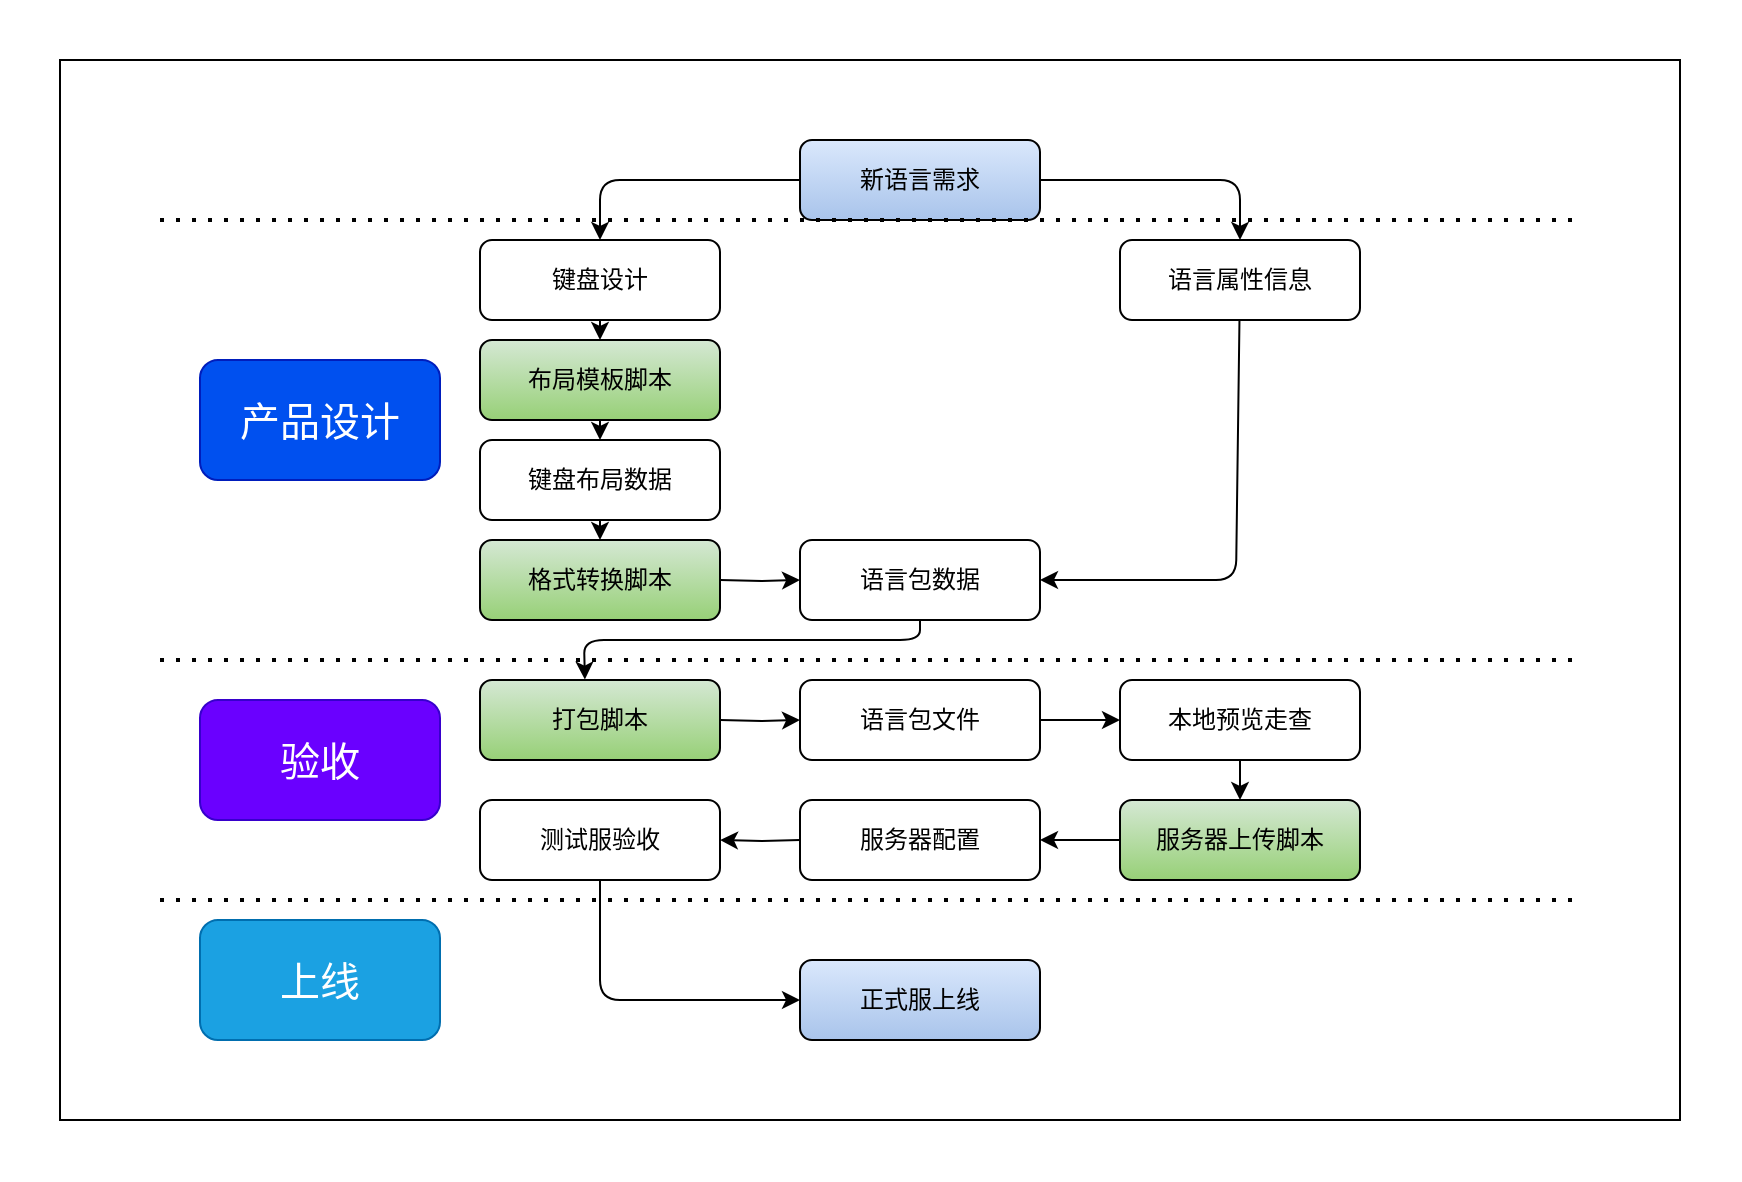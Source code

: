 <mxfile version="14.4.3" type="github">
  <diagram id="xOBQJXy0Ue40J4LOi7c3" name="Page-1">
    <mxGraphModel dx="2207" dy="548" grid="1" gridSize="10" guides="1" tooltips="1" connect="1" arrows="1" fold="1" page="1" pageScale="1" pageWidth="1169" pageHeight="1654" math="0" shadow="0">
      <root>
        <mxCell id="0" />
        <mxCell id="1" parent="0" />
        <mxCell id="efsipYV88HZfpGAUX3hU-21" value="" style="edgeStyle=orthogonalEdgeStyle;rounded=0;orthogonalLoop=1;jettySize=auto;html=1;" parent="1" edge="1">
          <mxGeometry relative="1" as="geometry">
            <mxPoint x="260" y="740" as="sourcePoint" />
            <mxPoint x="260" y="750" as="targetPoint" />
          </mxGeometry>
        </mxCell>
        <mxCell id="efsipYV88HZfpGAUX3hU-22" value="" style="edgeStyle=orthogonalEdgeStyle;rounded=0;orthogonalLoop=1;jettySize=auto;html=1;" parent="1" edge="1">
          <mxGeometry relative="1" as="geometry">
            <mxPoint x="260" y="790" as="sourcePoint" />
            <mxPoint x="260" y="800" as="targetPoint" />
          </mxGeometry>
        </mxCell>
        <mxCell id="efsipYV88HZfpGAUX3hU-23" value="" style="edgeStyle=orthogonalEdgeStyle;rounded=0;orthogonalLoop=1;jettySize=auto;html=1;" parent="1" edge="1">
          <mxGeometry relative="1" as="geometry">
            <mxPoint x="320" y="820" as="sourcePoint" />
            <mxPoint x="360" y="820" as="targetPoint" />
          </mxGeometry>
        </mxCell>
        <mxCell id="efsipYV88HZfpGAUX3hU-25" value="" style="edgeStyle=orthogonalEdgeStyle;rounded=0;orthogonalLoop=1;jettySize=auto;html=1;" parent="1" edge="1">
          <mxGeometry relative="1" as="geometry">
            <mxPoint x="320" y="890" as="sourcePoint" />
            <mxPoint x="360" y="890" as="targetPoint" />
          </mxGeometry>
        </mxCell>
        <mxCell id="efsipYV88HZfpGAUX3hU-29" value="" style="edgeStyle=orthogonalEdgeStyle;rounded=0;orthogonalLoop=1;jettySize=auto;html=1;exitX=0;exitY=0.5;exitDx=0;exitDy=0;exitPerimeter=0;" parent="1" edge="1">
          <mxGeometry relative="1" as="geometry">
            <mxPoint x="360" y="950" as="sourcePoint" />
            <mxPoint x="320" y="950" as="targetPoint" />
          </mxGeometry>
        </mxCell>
        <mxCell id="efsipYV88HZfpGAUX3hU-18" value="" style="endArrow=classic;html=1;exitX=0;exitY=0.5;exitDx=0;exitDy=0;entryX=0.5;entryY=0;entryDx=0;entryDy=0;" parent="1" edge="1">
          <mxGeometry width="50" height="50" relative="1" as="geometry">
            <mxPoint x="360" y="620" as="sourcePoint" />
            <mxPoint x="260" y="650" as="targetPoint" />
            <Array as="points">
              <mxPoint x="260" y="620" />
            </Array>
          </mxGeometry>
        </mxCell>
        <mxCell id="efsipYV88HZfpGAUX3hU-19" value="" style="endArrow=classic;html=1;entryX=0.5;entryY=0;entryDx=0;entryDy=0;exitX=1;exitY=0.5;exitDx=0;exitDy=0;" parent="1" edge="1">
          <mxGeometry width="50" height="50" relative="1" as="geometry">
            <mxPoint x="480" y="620" as="sourcePoint" />
            <mxPoint x="580" y="650" as="targetPoint" />
            <Array as="points">
              <mxPoint x="580" y="620" />
            </Array>
          </mxGeometry>
        </mxCell>
        <mxCell id="efsipYV88HZfpGAUX3hU-20" value="" style="endArrow=classic;html=1;exitX=0.5;exitY=1;exitDx=0;exitDy=0;" parent="1" edge="1">
          <mxGeometry width="50" height="50" relative="1" as="geometry">
            <mxPoint x="260" y="690" as="sourcePoint" />
            <mxPoint x="260" y="700" as="targetPoint" />
          </mxGeometry>
        </mxCell>
        <mxCell id="efsipYV88HZfpGAUX3hU-34" value="" style="endArrow=classic;html=1;entryX=0;entryY=0.5;entryDx=0;entryDy=0;exitX=1;exitY=0.5;exitDx=0;exitDy=0;" parent="1" edge="1">
          <mxGeometry width="50" height="50" relative="1" as="geometry">
            <mxPoint x="480" y="890" as="sourcePoint" />
            <mxPoint x="520" y="890" as="targetPoint" />
          </mxGeometry>
        </mxCell>
        <mxCell id="efsipYV88HZfpGAUX3hU-35" value="" style="endArrow=classic;html=1;exitX=0;exitY=0.5;exitDx=0;exitDy=0;entryX=1;entryY=0.5;entryDx=0;entryDy=0;" parent="1" edge="1">
          <mxGeometry width="50" height="50" relative="1" as="geometry">
            <mxPoint x="520" y="950" as="sourcePoint" />
            <mxPoint x="480" y="950" as="targetPoint" />
          </mxGeometry>
        </mxCell>
        <mxCell id="wHggCsX_2gIJy1Te9Tja-1" value="" style="endArrow=classic;html=1;entryX=1;entryY=0.5;entryDx=0;entryDy=0;" parent="1" edge="1">
          <mxGeometry width="50" height="50" relative="1" as="geometry">
            <mxPoint x="579.733" y="690" as="sourcePoint" />
            <mxPoint x="480" y="820" as="targetPoint" />
            <Array as="points">
              <mxPoint x="578" y="820" />
            </Array>
          </mxGeometry>
        </mxCell>
        <mxCell id="wHggCsX_2gIJy1Te9Tja-4" value="" style="endArrow=classic;html=1;exitX=0.5;exitY=1;exitDx=0;exitDy=0;entryX=0.437;entryY=-0.005;entryDx=0;entryDy=0;entryPerimeter=0;" parent="1" edge="1">
          <mxGeometry width="50" height="50" relative="1" as="geometry">
            <mxPoint x="420" y="840" as="sourcePoint" />
            <mxPoint x="252.44" y="869.8" as="targetPoint" />
            <Array as="points">
              <mxPoint x="420" y="850" />
              <mxPoint x="252" y="850" />
            </Array>
          </mxGeometry>
        </mxCell>
        <mxCell id="RqDaoYSggY41LwrY34h8-2" value="" style="endArrow=classic;html=1;exitX=0.5;exitY=1;exitDx=0;exitDy=0;entryX=0.5;entryY=0;entryDx=0;entryDy=0;" edge="1" parent="1">
          <mxGeometry width="50" height="50" relative="1" as="geometry">
            <mxPoint x="580" y="910" as="sourcePoint" />
            <mxPoint x="580" y="930" as="targetPoint" />
          </mxGeometry>
        </mxCell>
        <mxCell id="RqDaoYSggY41LwrY34h8-4" value="" style="endArrow=classic;html=1;exitX=0.5;exitY=1;exitDx=0;exitDy=0;entryX=0;entryY=0.5;entryDx=0;entryDy=0;" edge="1" parent="1" target="RqDaoYSggY41LwrY34h8-8">
          <mxGeometry width="50" height="50" relative="1" as="geometry">
            <mxPoint x="260" y="960" as="sourcePoint" />
            <mxPoint x="360" y="1010" as="targetPoint" />
            <Array as="points">
              <mxPoint x="260" y="1030" />
            </Array>
          </mxGeometry>
        </mxCell>
        <mxCell id="RqDaoYSggY41LwrY34h8-7" value="&lt;span&gt;新语言需求&lt;/span&gt;" style="rounded=1;whiteSpace=wrap;html=1;strokeColor=#000000;fillColor=#DAE8FC;gradientColor=#A9C4EB;" vertex="1" parent="1">
          <mxGeometry x="360" y="600" width="120" height="40" as="geometry" />
        </mxCell>
        <mxCell id="RqDaoYSggY41LwrY34h8-8" value="正式服上线" style="rounded=1;whiteSpace=wrap;html=1;strokeColor=#000000;fillColor=#DAE8FC;gradientColor=#A9C4EB;" vertex="1" parent="1">
          <mxGeometry x="360" y="1010" width="120" height="40" as="geometry" />
        </mxCell>
        <mxCell id="RqDaoYSggY41LwrY34h8-9" value="键盘设计" style="rounded=1;whiteSpace=wrap;html=1;strokeColor=#000000;fillColor=#FFFFFF;" vertex="1" parent="1">
          <mxGeometry x="200" y="650" width="120" height="40" as="geometry" />
        </mxCell>
        <mxCell id="RqDaoYSggY41LwrY34h8-10" value="语言属性信息" style="rounded=1;whiteSpace=wrap;html=1;strokeColor=#000000;fillColor=#FFFFFF;" vertex="1" parent="1">
          <mxGeometry x="520" y="650" width="120" height="40" as="geometry" />
        </mxCell>
        <mxCell id="RqDaoYSggY41LwrY34h8-11" value="布局模板脚本" style="rounded=1;whiteSpace=wrap;html=1;strokeColor=#000000;fillColor=#D5E8D4;gradientColor=#97D077;" vertex="1" parent="1">
          <mxGeometry x="200" y="700" width="120" height="40" as="geometry" />
        </mxCell>
        <mxCell id="RqDaoYSggY41LwrY34h8-12" value="格式转换脚本" style="rounded=1;whiteSpace=wrap;html=1;strokeColor=#000000;fillColor=#D5E8D4;gradientColor=#97D077;" vertex="1" parent="1">
          <mxGeometry x="200" y="800" width="120" height="40" as="geometry" />
        </mxCell>
        <mxCell id="RqDaoYSggY41LwrY34h8-13" value="打包脚本" style="rounded=1;whiteSpace=wrap;html=1;strokeColor=#000000;fillColor=#D5E8D4;gradientColor=#97D077;" vertex="1" parent="1">
          <mxGeometry x="200" y="870" width="120" height="40" as="geometry" />
        </mxCell>
        <mxCell id="RqDaoYSggY41LwrY34h8-14" value="服务器上传脚本" style="rounded=1;whiteSpace=wrap;html=1;strokeColor=#000000;fillColor=#D5E8D4;gradientColor=#97D077;" vertex="1" parent="1">
          <mxGeometry x="520" y="930" width="120" height="40" as="geometry" />
        </mxCell>
        <mxCell id="RqDaoYSggY41LwrY34h8-15" value="键盘布局数据" style="rounded=1;whiteSpace=wrap;html=1;strokeColor=#000000;fillColor=#FFFFFF;" vertex="1" parent="1">
          <mxGeometry x="200" y="750" width="120" height="40" as="geometry" />
        </mxCell>
        <mxCell id="RqDaoYSggY41LwrY34h8-16" value="语言包文件" style="rounded=1;whiteSpace=wrap;html=1;strokeColor=#000000;fillColor=#FFFFFF;" vertex="1" parent="1">
          <mxGeometry x="360" y="870" width="120" height="40" as="geometry" />
        </mxCell>
        <mxCell id="RqDaoYSggY41LwrY34h8-17" value="本地预览走查" style="rounded=1;whiteSpace=wrap;html=1;strokeColor=#000000;fillColor=#FFFFFF;" vertex="1" parent="1">
          <mxGeometry x="520" y="870" width="120" height="40" as="geometry" />
        </mxCell>
        <mxCell id="RqDaoYSggY41LwrY34h8-18" value="服务器配置" style="rounded=1;whiteSpace=wrap;html=1;strokeColor=#000000;fillColor=#FFFFFF;" vertex="1" parent="1">
          <mxGeometry x="360" y="930" width="120" height="40" as="geometry" />
        </mxCell>
        <mxCell id="RqDaoYSggY41LwrY34h8-19" value="测试服验收" style="rounded=1;whiteSpace=wrap;html=1;strokeColor=#000000;fillColor=#FFFFFF;" vertex="1" parent="1">
          <mxGeometry x="200" y="930" width="120" height="40" as="geometry" />
        </mxCell>
        <mxCell id="RqDaoYSggY41LwrY34h8-20" value="语言包数据" style="rounded=1;whiteSpace=wrap;html=1;strokeColor=#000000;fillColor=#FFFFFF;" vertex="1" parent="1">
          <mxGeometry x="360" y="800" width="120" height="40" as="geometry" />
        </mxCell>
        <mxCell id="RqDaoYSggY41LwrY34h8-21" value="" style="endArrow=none;dashed=1;html=1;dashPattern=1 3;strokeWidth=2;" edge="1" parent="1">
          <mxGeometry width="50" height="50" relative="1" as="geometry">
            <mxPoint x="40" y="860" as="sourcePoint" />
            <mxPoint x="750" y="860" as="targetPoint" />
          </mxGeometry>
        </mxCell>
        <mxCell id="RqDaoYSggY41LwrY34h8-22" value="" style="endArrow=none;dashed=1;html=1;dashPattern=1 3;strokeWidth=2;" edge="1" parent="1">
          <mxGeometry width="50" height="50" relative="1" as="geometry">
            <mxPoint x="40" y="980" as="sourcePoint" />
            <mxPoint x="750" y="980" as="targetPoint" />
          </mxGeometry>
        </mxCell>
        <mxCell id="RqDaoYSggY41LwrY34h8-23" value="" style="endArrow=none;dashed=1;html=1;dashPattern=1 3;strokeWidth=2;" edge="1" parent="1">
          <mxGeometry width="50" height="50" relative="1" as="geometry">
            <mxPoint x="40" y="640" as="sourcePoint" />
            <mxPoint x="750" y="640" as="targetPoint" />
          </mxGeometry>
        </mxCell>
        <mxCell id="RqDaoYSggY41LwrY34h8-25" value="&lt;font style=&quot;font-size: 20px&quot;&gt;验收&lt;/font&gt;" style="rounded=1;whiteSpace=wrap;html=1;strokeColor=#3700CC;fillColor=#6a00ff;fontColor=#ffffff;" vertex="1" parent="1">
          <mxGeometry x="60" y="880" width="120" height="60" as="geometry" />
        </mxCell>
        <mxCell id="RqDaoYSggY41LwrY34h8-26" value="&lt;font style=&quot;font-size: 20px&quot;&gt;上线&lt;/font&gt;" style="rounded=1;whiteSpace=wrap;html=1;strokeColor=#006EAF;fillColor=#1ba1e2;fontColor=#ffffff;" vertex="1" parent="1">
          <mxGeometry x="60" y="990" width="120" height="60" as="geometry" />
        </mxCell>
        <mxCell id="RqDaoYSggY41LwrY34h8-27" value="&lt;font style=&quot;font-size: 20px&quot;&gt;产品设计&lt;/font&gt;" style="rounded=1;whiteSpace=wrap;html=1;strokeColor=#001DBC;fillColor=#0050ef;fontColor=#ffffff;" vertex="1" parent="1">
          <mxGeometry x="60" y="710" width="120" height="60" as="geometry" />
        </mxCell>
        <mxCell id="RqDaoYSggY41LwrY34h8-32" value="" style="verticalLabelPosition=bottom;verticalAlign=top;html=1;shape=mxgraph.basic.rect;fillColor2=none;strokeWidth=1;size=20;indent=5;gradientColor=none;fillColor=none;" vertex="1" parent="1">
          <mxGeometry x="-10" y="560" width="810" height="530" as="geometry" />
        </mxCell>
        <mxCell id="RqDaoYSggY41LwrY34h8-33" value="" style="verticalLabelPosition=bottom;verticalAlign=top;html=1;shape=mxgraph.basic.rect;fillColor2=none;strokeWidth=1;size=20;indent=5;fillColor=none;gradientColor=none;strokeColor=none;" vertex="1" parent="1">
          <mxGeometry x="-40" y="530" width="870" height="590" as="geometry" />
        </mxCell>
      </root>
    </mxGraphModel>
  </diagram>
</mxfile>
